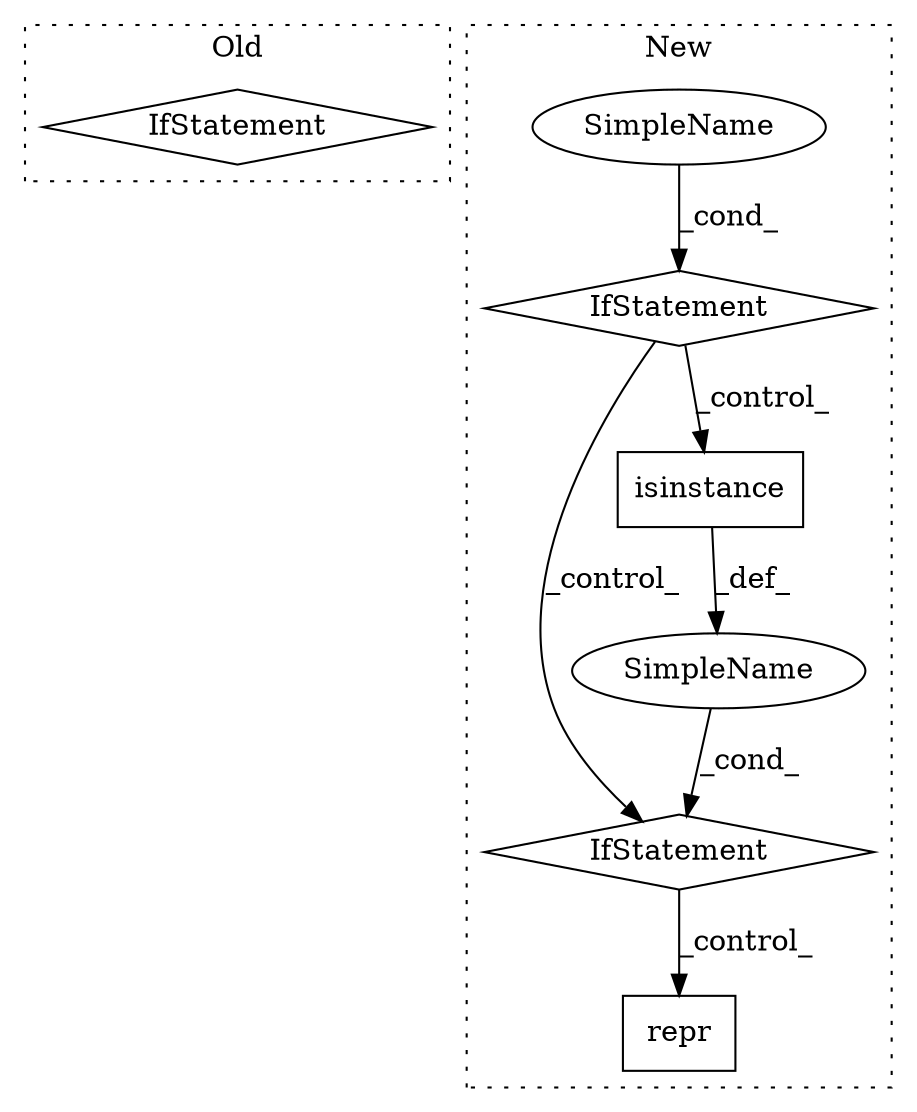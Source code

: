digraph G {
subgraph cluster0 {
1 [label="IfStatement" a="25" s="39059,39325" l="4,2" shape="diamond"];
label = "Old";
style="dotted";
}
subgraph cluster1 {
2 [label="repr" a="32" s="39656,39690" l="5,1" shape="box"];
3 [label="IfStatement" a="25" s="39543,39595" l="4,2" shape="diamond"];
4 [label="SimpleName" a="42" s="" l="" shape="ellipse"];
5 [label="SimpleName" a="42" s="" l="" shape="ellipse"];
6 [label="IfStatement" a="25" s="39332,39382" l="14,2" shape="diamond"];
7 [label="isinstance" a="32" s="39547,39594" l="11,1" shape="box"];
label = "New";
style="dotted";
}
3 -> 2 [label="_control_"];
4 -> 3 [label="_cond_"];
5 -> 6 [label="_cond_"];
6 -> 7 [label="_control_"];
6 -> 3 [label="_control_"];
7 -> 4 [label="_def_"];
}